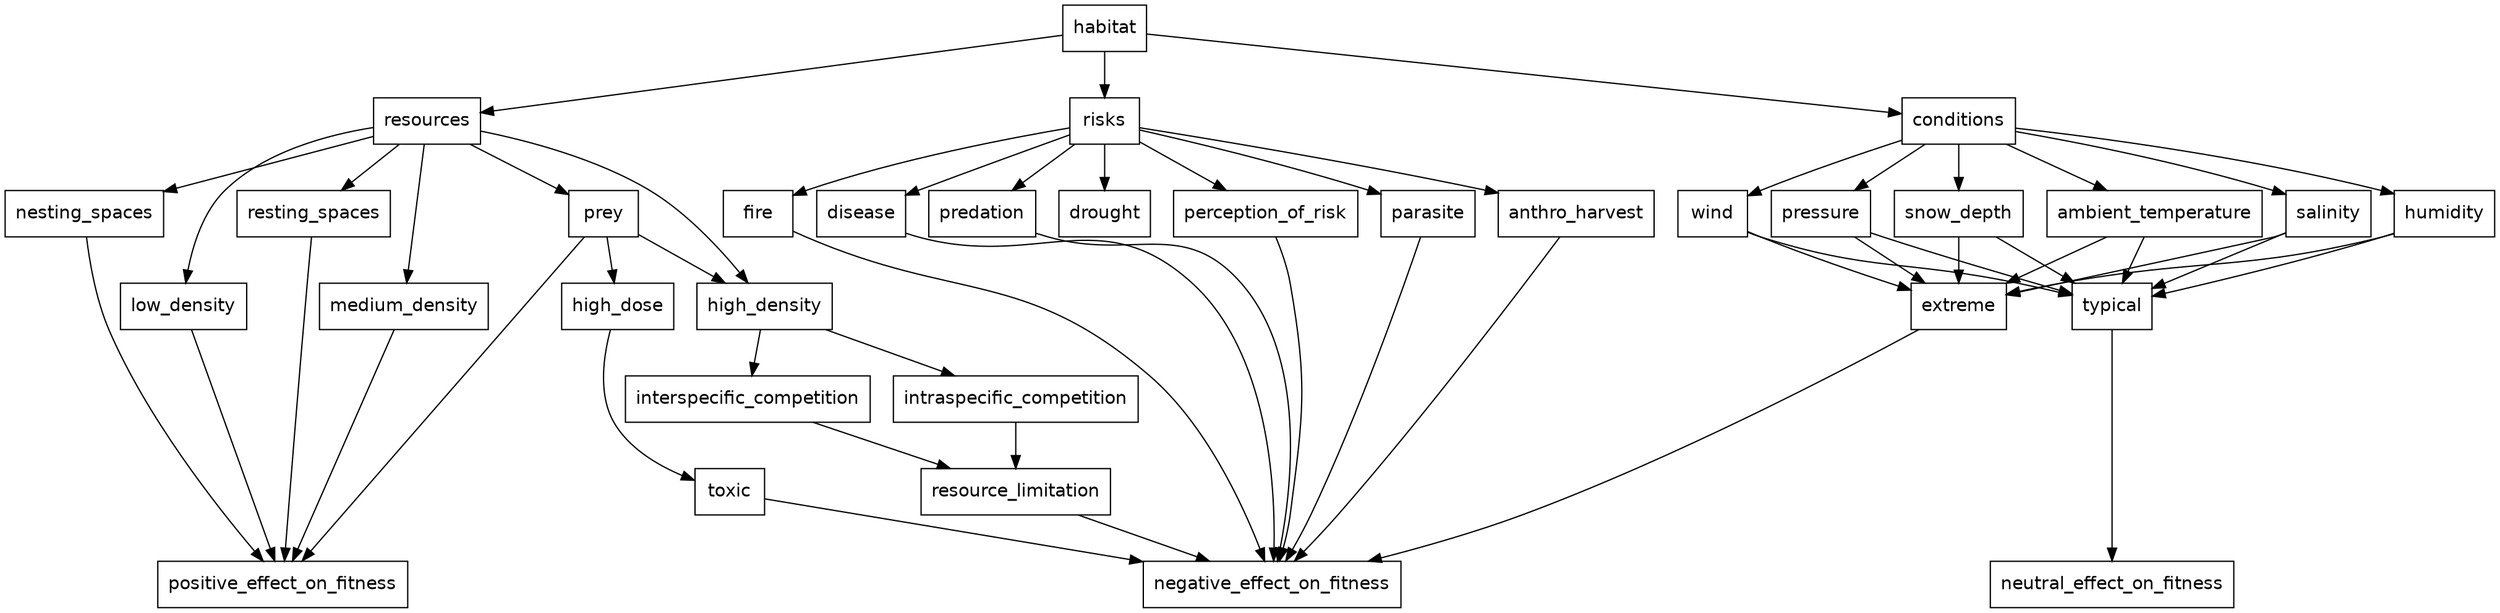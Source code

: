 digraph resources_risks_conditions {
	rankdir = TB
  graph [fontsize = 12]

	node [shape = box, fontname = Helvetica]

		habitat -> {resources, risks, conditions}

		{rank=same
	    resources
	    risks
	    conditions
		}

		{rank=same
			positive_effect_on_fitness
			negative_effect_on_fitness
			neutral_effect_on_fitness
		}

		{rank=same
			prey
			nesting_spaces
			resting_spaces
		}

		{rank=same
			high_density
			low_density
			medium_density
			high_dose
		}

		{rank=same
			anthro_harvest
			fire
			disease
			drought
			predation
			perception_of_risk
			parasite
			disease
		}

    resources -> {prey nesting_spaces resting_spaces}

    risks -> {predation perception_of_risk parasite disease anthro_harvest fire drought}

    conditions -> {ambient_temperature salinity humidity wind pressure snow_depth} -> {extreme typical}

    prey -> high_dose -> toxic -> negative_effect_on_fitness

    prey -> high_density -> {interspecific_competition intraspecific_competition}
  	{interspecific_competition intraspecific_competition} -> resource_limitation

    resources -> {low_density medium_density high_density}

    extreme -> negative_effect_on_fitness
    typical -> neutral_effect_on_fitness

    {anthro_harvest fire disease parasite perception_of_risk predation resource_limitation} -> negative_effect_on_fitness

		{medium_density low_density, resting_spaces nesting_spaces prey} -> positive_effect_on_fitness

}
